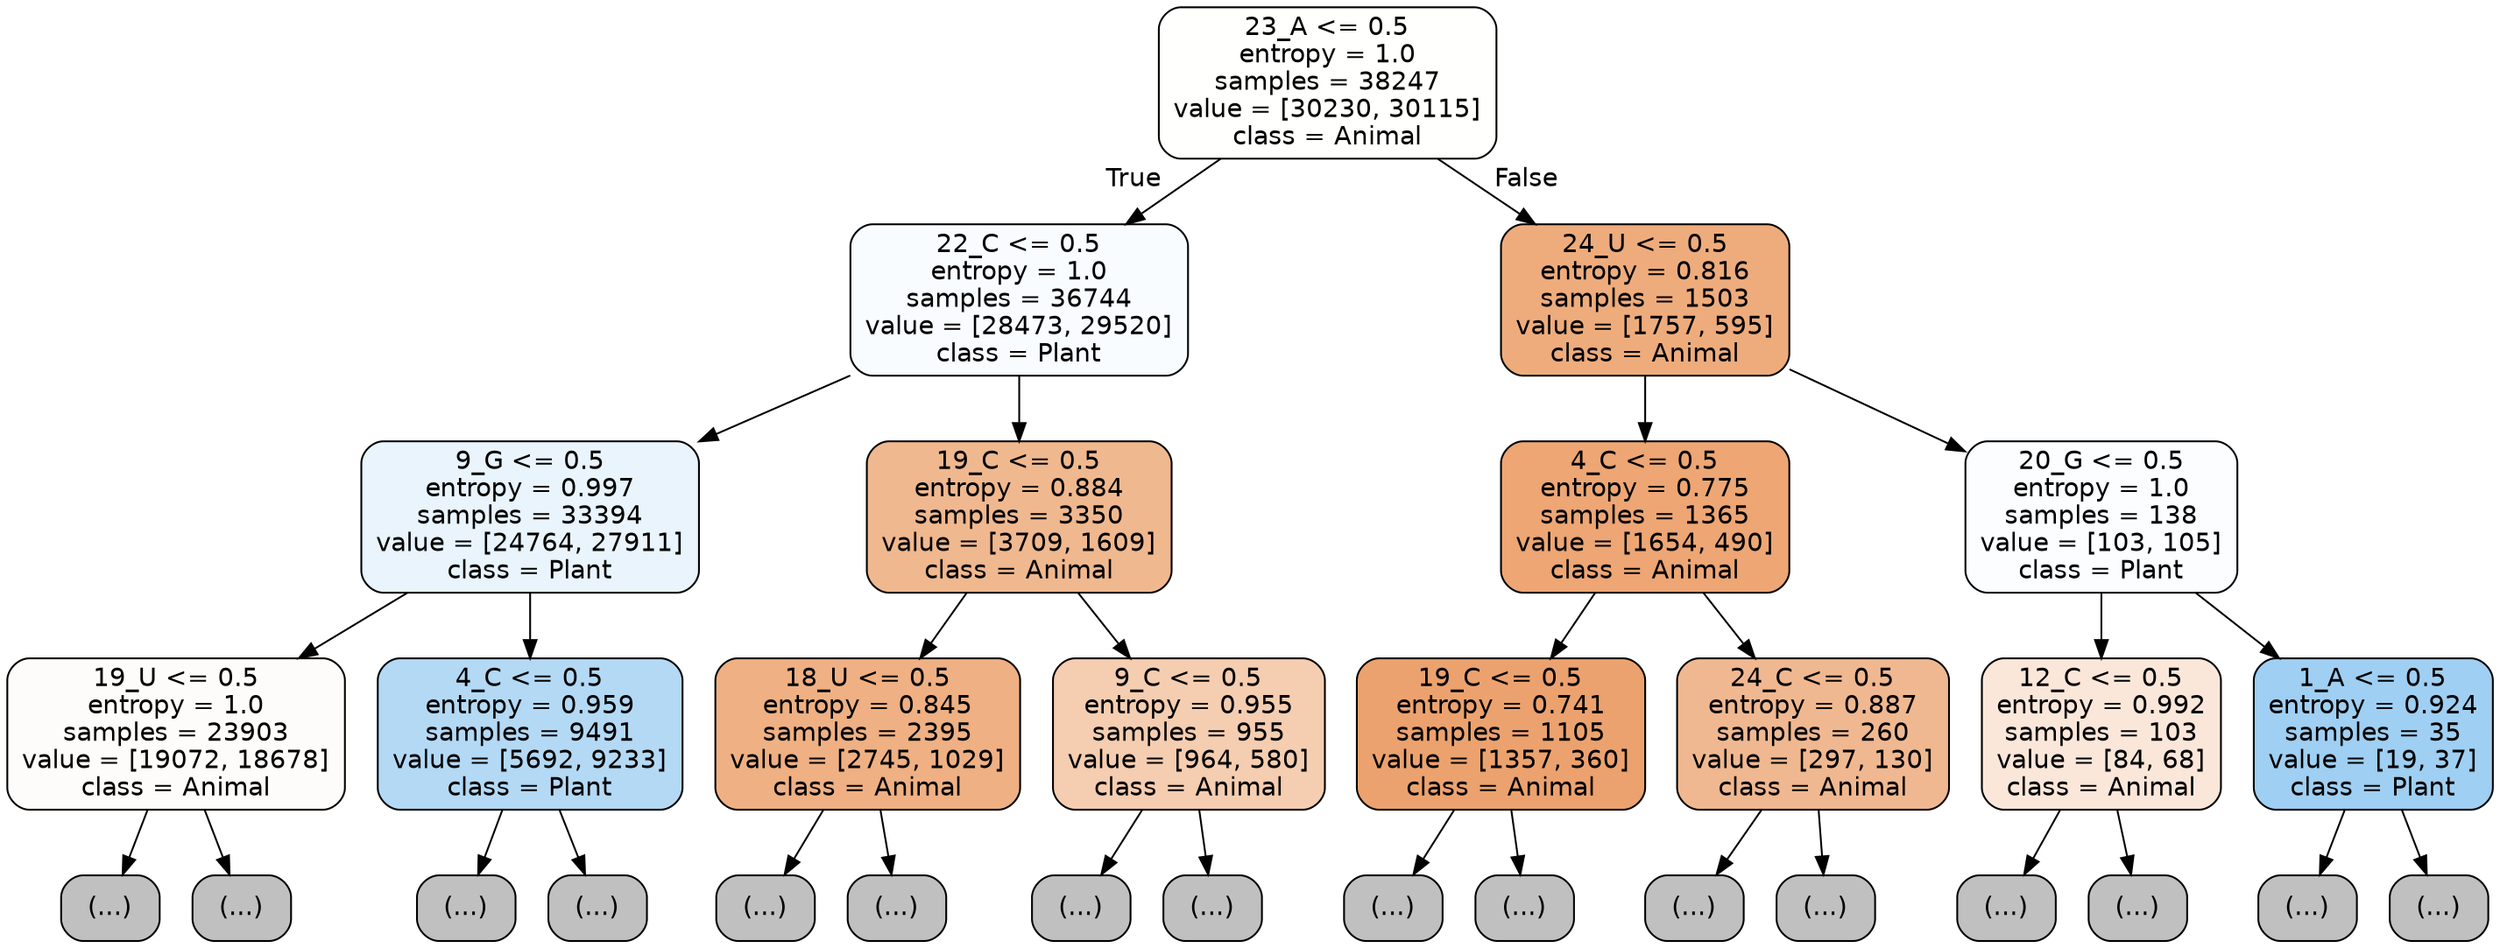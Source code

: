 digraph Tree {
node [shape=box, style="filled, rounded", color="black", fontname="helvetica"] ;
edge [fontname="helvetica"] ;
0 [label="23_A <= 0.5\nentropy = 1.0\nsamples = 38247\nvalue = [30230, 30115]\nclass = Animal", fillcolor="#fffffe"] ;
1 [label="22_C <= 0.5\nentropy = 1.0\nsamples = 36744\nvalue = [28473, 29520]\nclass = Plant", fillcolor="#f8fcfe"] ;
0 -> 1 [labeldistance=2.5, labelangle=45, headlabel="True"] ;
2 [label="9_G <= 0.5\nentropy = 0.997\nsamples = 33394\nvalue = [24764, 27911]\nclass = Plant", fillcolor="#e9f4fc"] ;
1 -> 2 ;
3 [label="19_U <= 0.5\nentropy = 1.0\nsamples = 23903\nvalue = [19072, 18678]\nclass = Animal", fillcolor="#fefcfb"] ;
2 -> 3 ;
4 [label="(...)", fillcolor="#C0C0C0"] ;
3 -> 4 ;
7821 [label="(...)", fillcolor="#C0C0C0"] ;
3 -> 7821 ;
10558 [label="4_C <= 0.5\nentropy = 0.959\nsamples = 9491\nvalue = [5692, 9233]\nclass = Plant", fillcolor="#b3d9f5"] ;
2 -> 10558 ;
10559 [label="(...)", fillcolor="#C0C0C0"] ;
10558 -> 10559 ;
13582 [label="(...)", fillcolor="#C0C0C0"] ;
10558 -> 13582 ;
14417 [label="19_C <= 0.5\nentropy = 0.884\nsamples = 3350\nvalue = [3709, 1609]\nclass = Animal", fillcolor="#f0b88f"] ;
1 -> 14417 ;
14418 [label="18_U <= 0.5\nentropy = 0.845\nsamples = 2395\nvalue = [2745, 1029]\nclass = Animal", fillcolor="#efb083"] ;
14417 -> 14418 ;
14419 [label="(...)", fillcolor="#C0C0C0"] ;
14418 -> 14419 ;
15270 [label="(...)", fillcolor="#C0C0C0"] ;
14418 -> 15270 ;
15573 [label="9_C <= 0.5\nentropy = 0.955\nsamples = 955\nvalue = [964, 580]\nclass = Animal", fillcolor="#f5cdb0"] ;
14417 -> 15573 ;
15574 [label="(...)", fillcolor="#C0C0C0"] ;
15573 -> 15574 ;
15967 [label="(...)", fillcolor="#C0C0C0"] ;
15573 -> 15967 ;
16092 [label="24_U <= 0.5\nentropy = 0.816\nsamples = 1503\nvalue = [1757, 595]\nclass = Animal", fillcolor="#eeac7c"] ;
0 -> 16092 [labeldistance=2.5, labelangle=-45, headlabel="False"] ;
16093 [label="4_C <= 0.5\nentropy = 0.775\nsamples = 1365\nvalue = [1654, 490]\nclass = Animal", fillcolor="#eda674"] ;
16092 -> 16093 ;
16094 [label="19_C <= 0.5\nentropy = 0.741\nsamples = 1105\nvalue = [1357, 360]\nclass = Animal", fillcolor="#eca26e"] ;
16093 -> 16094 ;
16095 [label="(...)", fillcolor="#C0C0C0"] ;
16094 -> 16095 ;
16448 [label="(...)", fillcolor="#C0C0C0"] ;
16094 -> 16448 ;
16571 [label="24_C <= 0.5\nentropy = 0.887\nsamples = 260\nvalue = [297, 130]\nclass = Animal", fillcolor="#f0b890"] ;
16093 -> 16571 ;
16572 [label="(...)", fillcolor="#C0C0C0"] ;
16571 -> 16572 ;
16695 [label="(...)", fillcolor="#C0C0C0"] ;
16571 -> 16695 ;
16720 [label="20_G <= 0.5\nentropy = 1.0\nsamples = 138\nvalue = [103, 105]\nclass = Plant", fillcolor="#fbfdff"] ;
16092 -> 16720 ;
16721 [label="12_C <= 0.5\nentropy = 0.992\nsamples = 103\nvalue = [84, 68]\nclass = Animal", fillcolor="#fae7d9"] ;
16720 -> 16721 ;
16722 [label="(...)", fillcolor="#C0C0C0"] ;
16721 -> 16722 ;
16775 [label="(...)", fillcolor="#C0C0C0"] ;
16721 -> 16775 ;
16788 [label="1_A <= 0.5\nentropy = 0.924\nsamples = 35\nvalue = [19, 37]\nclass = Plant", fillcolor="#9fcff2"] ;
16720 -> 16788 ;
16789 [label="(...)", fillcolor="#C0C0C0"] ;
16788 -> 16789 ;
16812 [label="(...)", fillcolor="#C0C0C0"] ;
16788 -> 16812 ;
}